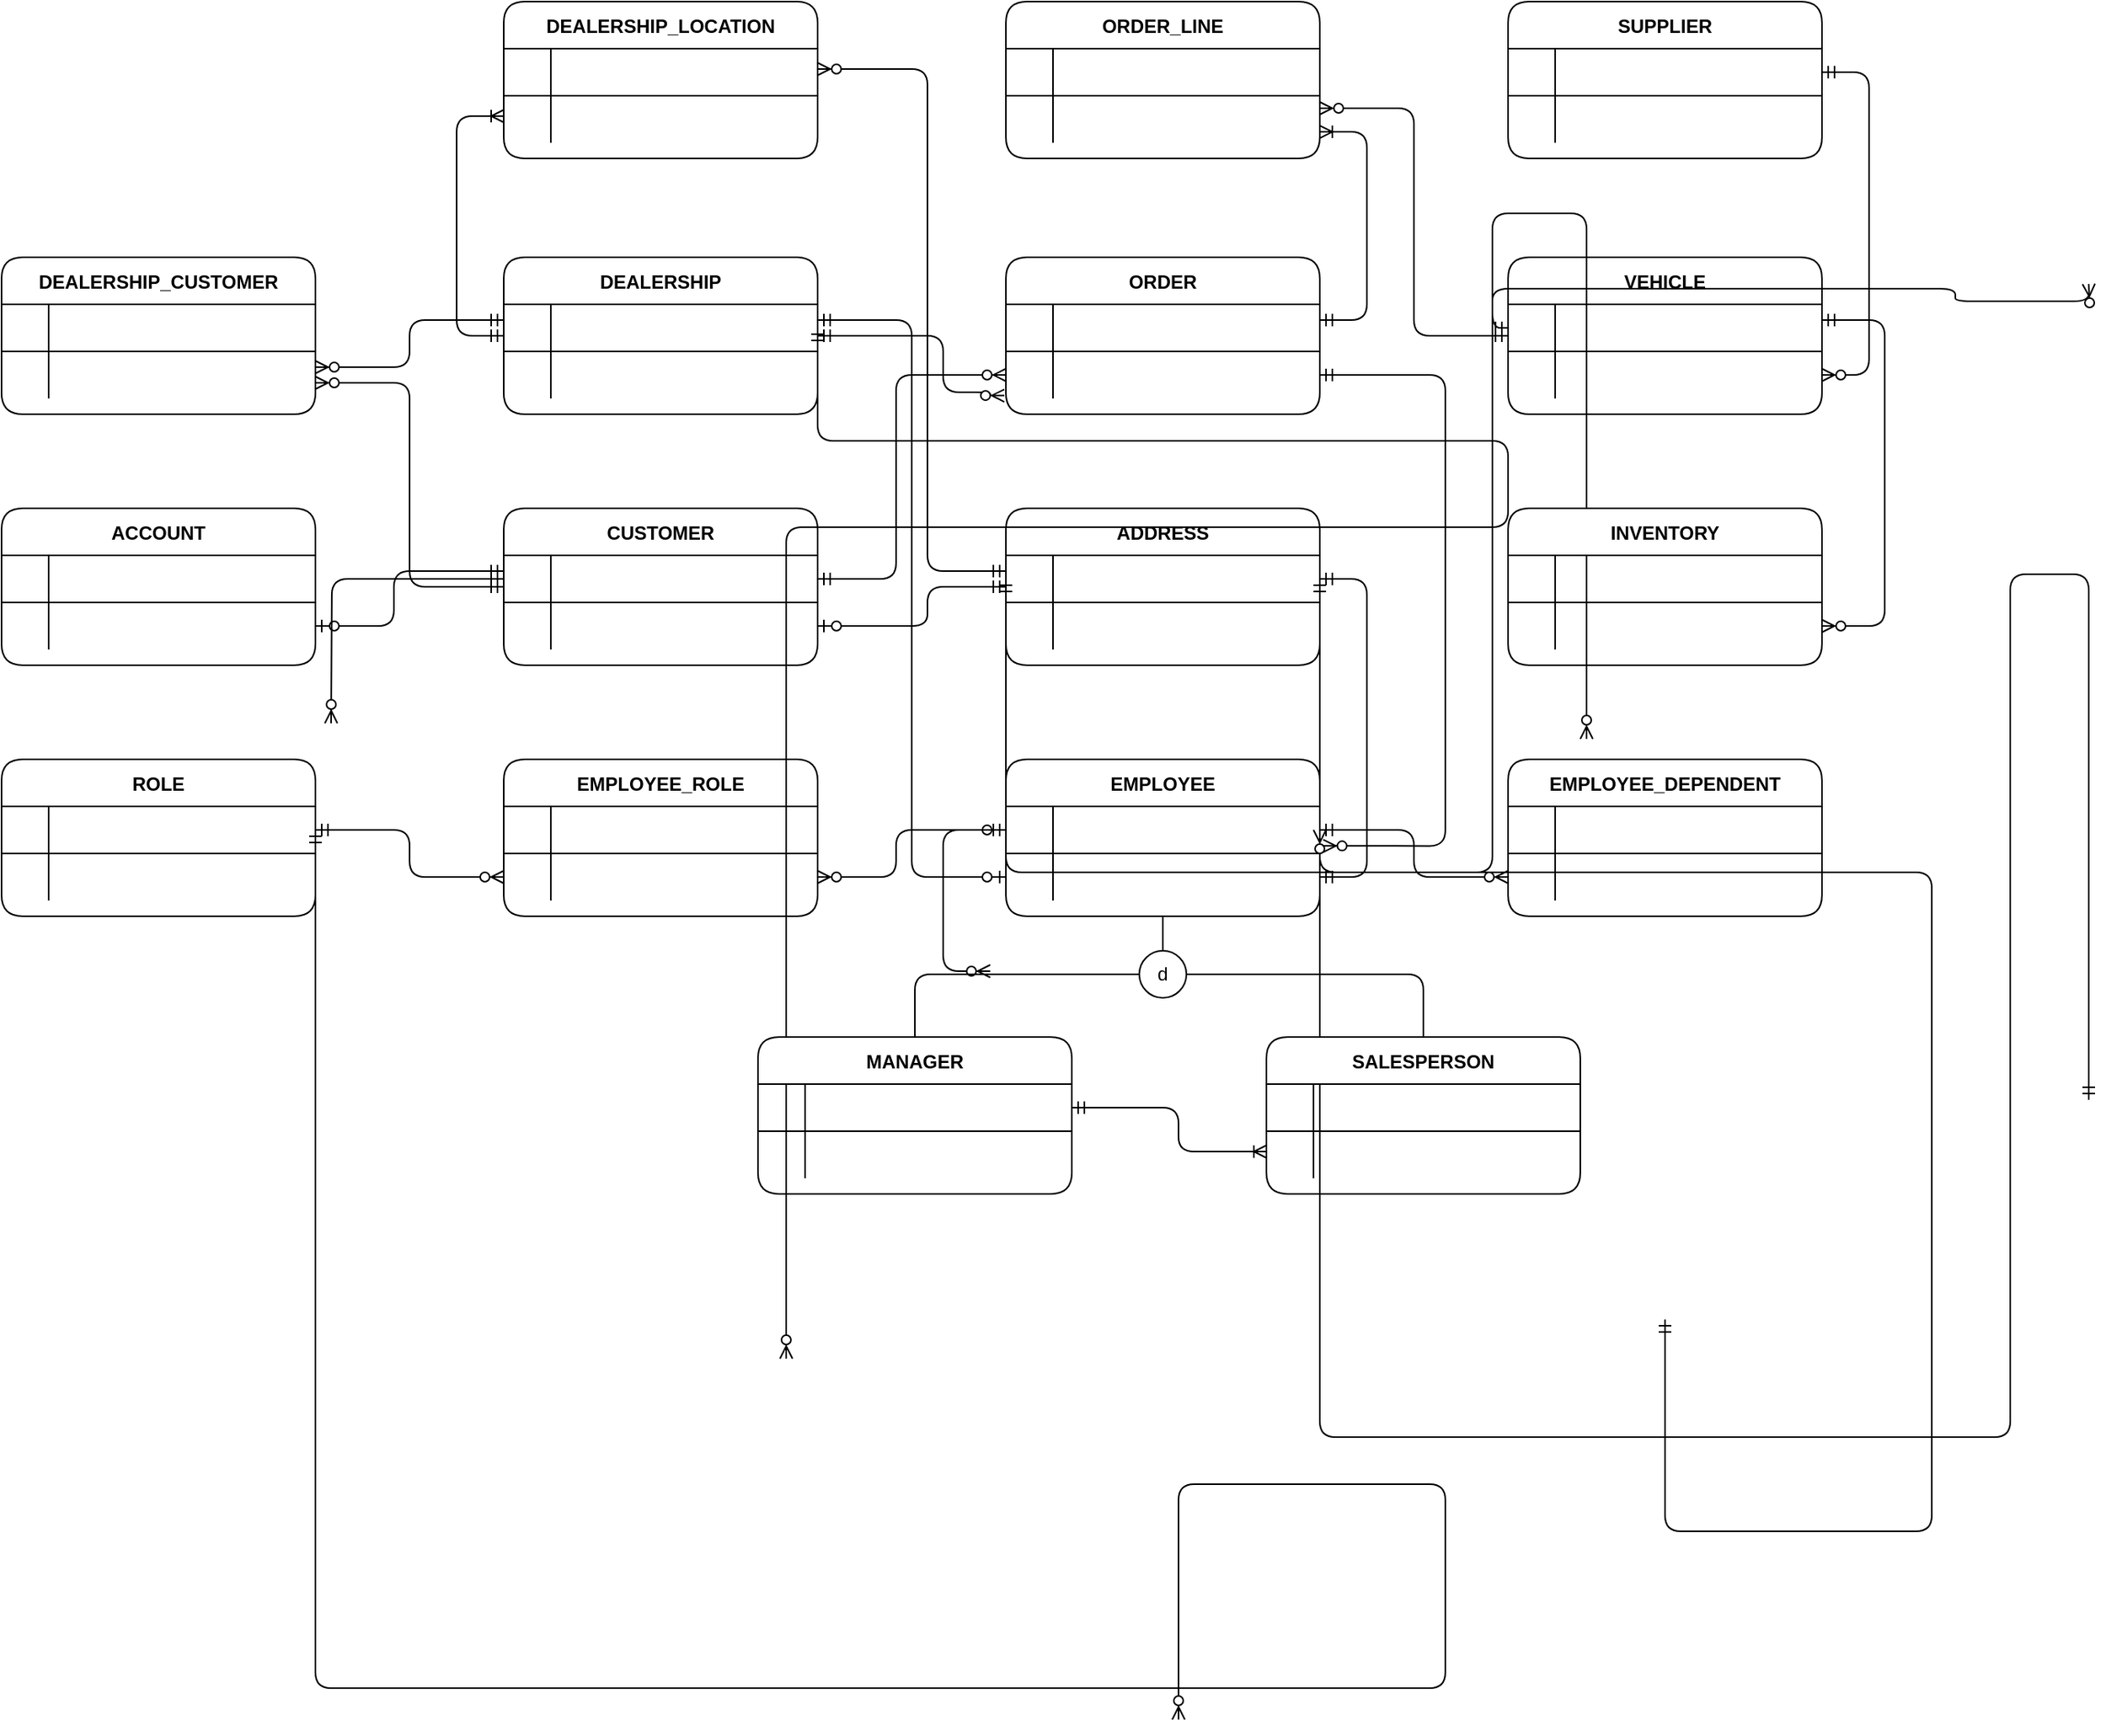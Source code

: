<mxfile version="19.0.2" type="github">
  <diagram id="R2lEEEUBdFMjLlhIrx00" name="Page-1">
    <mxGraphModel dx="2031" dy="1149" grid="1" gridSize="10" guides="1" tooltips="1" connect="1" arrows="1" fold="1" page="1" pageScale="1" pageWidth="1654" pageHeight="1169" math="0" shadow="0" extFonts="Permanent Marker^https://fonts.googleapis.com/css?family=Permanent+Marker">
      <root>
        <mxCell id="0" />
        <mxCell id="1" parent="0" />
        <mxCell id="rFjuuPUBXoBb42226ZyF-6" value="CUSTOMER" style="shape=table;startSize=30;container=1;collapsible=1;childLayout=tableLayout;fixedRows=1;rowLines=0;fontStyle=1;align=center;resizeLast=1;rounded=1;" vertex="1" parent="1">
          <mxGeometry x="520" y="533" width="200" height="100" as="geometry" />
        </mxCell>
        <mxCell id="rFjuuPUBXoBb42226ZyF-7" value="" style="shape=partialRectangle;collapsible=0;dropTarget=0;pointerEvents=0;fillColor=none;points=[[0,0.5],[1,0.5]];portConstraint=eastwest;top=0;left=0;right=0;bottom=1;" vertex="1" parent="rFjuuPUBXoBb42226ZyF-6">
          <mxGeometry y="30" width="200" height="30" as="geometry" />
        </mxCell>
        <mxCell id="rFjuuPUBXoBb42226ZyF-8" value="" style="shape=partialRectangle;overflow=hidden;connectable=0;fillColor=none;top=0;left=0;bottom=0;right=0;fontStyle=1;" vertex="1" parent="rFjuuPUBXoBb42226ZyF-7">
          <mxGeometry width="30" height="30" as="geometry">
            <mxRectangle width="30" height="30" as="alternateBounds" />
          </mxGeometry>
        </mxCell>
        <mxCell id="rFjuuPUBXoBb42226ZyF-9" value="" style="shape=partialRectangle;overflow=hidden;connectable=0;fillColor=none;top=0;left=0;bottom=0;right=0;align=left;spacingLeft=6;fontStyle=5;" vertex="1" parent="rFjuuPUBXoBb42226ZyF-7">
          <mxGeometry x="30" width="170" height="30" as="geometry">
            <mxRectangle width="170" height="30" as="alternateBounds" />
          </mxGeometry>
        </mxCell>
        <mxCell id="rFjuuPUBXoBb42226ZyF-10" value="" style="shape=partialRectangle;collapsible=0;dropTarget=0;pointerEvents=0;fillColor=none;points=[[0,0.5],[1,0.5]];portConstraint=eastwest;top=0;left=0;right=0;bottom=0;" vertex="1" parent="rFjuuPUBXoBb42226ZyF-6">
          <mxGeometry y="60" width="200" height="30" as="geometry" />
        </mxCell>
        <mxCell id="rFjuuPUBXoBb42226ZyF-11" value="" style="shape=partialRectangle;overflow=hidden;connectable=0;fillColor=none;top=0;left=0;bottom=0;right=0;" vertex="1" parent="rFjuuPUBXoBb42226ZyF-10">
          <mxGeometry width="30" height="30" as="geometry">
            <mxRectangle width="30" height="30" as="alternateBounds" />
          </mxGeometry>
        </mxCell>
        <mxCell id="rFjuuPUBXoBb42226ZyF-12" value="" style="shape=partialRectangle;overflow=hidden;connectable=0;fillColor=none;top=0;left=0;bottom=0;right=0;align=left;spacingLeft=6;" vertex="1" parent="rFjuuPUBXoBb42226ZyF-10">
          <mxGeometry x="30" width="170" height="30" as="geometry">
            <mxRectangle width="170" height="30" as="alternateBounds" />
          </mxGeometry>
        </mxCell>
        <mxCell id="rFjuuPUBXoBb42226ZyF-22" value="ORDER" style="shape=table;startSize=30;container=1;collapsible=1;childLayout=tableLayout;fixedRows=1;rowLines=0;fontStyle=1;align=center;resizeLast=1;rounded=1;" vertex="1" parent="1">
          <mxGeometry x="840" y="373" width="200" height="100" as="geometry" />
        </mxCell>
        <mxCell id="rFjuuPUBXoBb42226ZyF-23" value="" style="shape=tableRow;horizontal=0;startSize=0;swimlaneHead=0;swimlaneBody=0;fillColor=none;collapsible=0;dropTarget=0;points=[[0,0.5],[1,0.5]];portConstraint=eastwest;top=0;left=0;right=0;bottom=1;" vertex="1" parent="rFjuuPUBXoBb42226ZyF-22">
          <mxGeometry y="30" width="200" height="30" as="geometry" />
        </mxCell>
        <mxCell id="rFjuuPUBXoBb42226ZyF-24" value="" style="shape=partialRectangle;connectable=0;fillColor=none;top=0;left=0;bottom=0;right=0;fontStyle=1;overflow=hidden;" vertex="1" parent="rFjuuPUBXoBb42226ZyF-23">
          <mxGeometry width="30" height="30" as="geometry">
            <mxRectangle width="30" height="30" as="alternateBounds" />
          </mxGeometry>
        </mxCell>
        <mxCell id="rFjuuPUBXoBb42226ZyF-25" value="" style="shape=partialRectangle;connectable=0;fillColor=none;top=0;left=0;bottom=0;right=0;align=left;spacingLeft=6;fontStyle=5;overflow=hidden;" vertex="1" parent="rFjuuPUBXoBb42226ZyF-23">
          <mxGeometry x="30" width="170" height="30" as="geometry">
            <mxRectangle width="170" height="30" as="alternateBounds" />
          </mxGeometry>
        </mxCell>
        <mxCell id="rFjuuPUBXoBb42226ZyF-26" value="" style="shape=tableRow;horizontal=0;startSize=0;swimlaneHead=0;swimlaneBody=0;fillColor=none;collapsible=0;dropTarget=0;points=[[0,0.5],[1,0.5]];portConstraint=eastwest;top=0;left=0;right=0;bottom=0;" vertex="1" parent="rFjuuPUBXoBb42226ZyF-22">
          <mxGeometry y="60" width="200" height="30" as="geometry" />
        </mxCell>
        <mxCell id="rFjuuPUBXoBb42226ZyF-27" value="" style="shape=partialRectangle;connectable=0;fillColor=none;top=0;left=0;bottom=0;right=0;editable=1;overflow=hidden;" vertex="1" parent="rFjuuPUBXoBb42226ZyF-26">
          <mxGeometry width="30" height="30" as="geometry">
            <mxRectangle width="30" height="30" as="alternateBounds" />
          </mxGeometry>
        </mxCell>
        <mxCell id="rFjuuPUBXoBb42226ZyF-28" value="" style="shape=partialRectangle;connectable=0;fillColor=none;top=0;left=0;bottom=0;right=0;align=left;spacingLeft=6;overflow=hidden;" vertex="1" parent="rFjuuPUBXoBb42226ZyF-26">
          <mxGeometry x="30" width="170" height="30" as="geometry">
            <mxRectangle width="170" height="30" as="alternateBounds" />
          </mxGeometry>
        </mxCell>
        <mxCell id="rFjuuPUBXoBb42226ZyF-38" value="ACCOUNT" style="shape=table;startSize=30;container=1;collapsible=1;childLayout=tableLayout;fixedRows=1;rowLines=0;fontStyle=1;align=center;resizeLast=1;rounded=1;" vertex="1" parent="1">
          <mxGeometry x="200" y="533" width="200" height="100" as="geometry" />
        </mxCell>
        <mxCell id="rFjuuPUBXoBb42226ZyF-39" value="" style="shape=tableRow;horizontal=0;startSize=0;swimlaneHead=0;swimlaneBody=0;fillColor=none;collapsible=0;dropTarget=0;points=[[0,0.5],[1,0.5]];portConstraint=eastwest;top=0;left=0;right=0;bottom=1;" vertex="1" parent="rFjuuPUBXoBb42226ZyF-38">
          <mxGeometry y="30" width="200" height="30" as="geometry" />
        </mxCell>
        <mxCell id="rFjuuPUBXoBb42226ZyF-40" value="" style="shape=partialRectangle;connectable=0;fillColor=none;top=0;left=0;bottom=0;right=0;fontStyle=1;overflow=hidden;" vertex="1" parent="rFjuuPUBXoBb42226ZyF-39">
          <mxGeometry width="30" height="30" as="geometry">
            <mxRectangle width="30" height="30" as="alternateBounds" />
          </mxGeometry>
        </mxCell>
        <mxCell id="rFjuuPUBXoBb42226ZyF-41" value="" style="shape=partialRectangle;connectable=0;fillColor=none;top=0;left=0;bottom=0;right=0;align=left;spacingLeft=6;fontStyle=5;overflow=hidden;" vertex="1" parent="rFjuuPUBXoBb42226ZyF-39">
          <mxGeometry x="30" width="170" height="30" as="geometry">
            <mxRectangle width="170" height="30" as="alternateBounds" />
          </mxGeometry>
        </mxCell>
        <mxCell id="rFjuuPUBXoBb42226ZyF-42" value="" style="shape=tableRow;horizontal=0;startSize=0;swimlaneHead=0;swimlaneBody=0;fillColor=none;collapsible=0;dropTarget=0;points=[[0,0.5],[1,0.5]];portConstraint=eastwest;top=0;left=0;right=0;bottom=0;" vertex="1" parent="rFjuuPUBXoBb42226ZyF-38">
          <mxGeometry y="60" width="200" height="30" as="geometry" />
        </mxCell>
        <mxCell id="rFjuuPUBXoBb42226ZyF-43" value="" style="shape=partialRectangle;connectable=0;fillColor=none;top=0;left=0;bottom=0;right=0;editable=1;overflow=hidden;" vertex="1" parent="rFjuuPUBXoBb42226ZyF-42">
          <mxGeometry width="30" height="30" as="geometry">
            <mxRectangle width="30" height="30" as="alternateBounds" />
          </mxGeometry>
        </mxCell>
        <mxCell id="rFjuuPUBXoBb42226ZyF-44" value="" style="shape=partialRectangle;connectable=0;fillColor=none;top=0;left=0;bottom=0;right=0;align=left;spacingLeft=6;overflow=hidden;" vertex="1" parent="rFjuuPUBXoBb42226ZyF-42">
          <mxGeometry x="30" width="170" height="30" as="geometry">
            <mxRectangle width="170" height="30" as="alternateBounds" />
          </mxGeometry>
        </mxCell>
        <mxCell id="rFjuuPUBXoBb42226ZyF-54" value="DEALERSHIP_CUSTOMER" style="shape=table;startSize=30;container=1;collapsible=1;childLayout=tableLayout;fixedRows=1;rowLines=0;fontStyle=1;align=center;resizeLast=1;rounded=1;" vertex="1" parent="1">
          <mxGeometry x="200" y="373" width="200" height="100" as="geometry" />
        </mxCell>
        <mxCell id="rFjuuPUBXoBb42226ZyF-55" value="" style="shape=tableRow;horizontal=0;startSize=0;swimlaneHead=0;swimlaneBody=0;fillColor=none;collapsible=0;dropTarget=0;points=[[0,0.5],[1,0.5]];portConstraint=eastwest;top=0;left=0;right=0;bottom=1;" vertex="1" parent="rFjuuPUBXoBb42226ZyF-54">
          <mxGeometry y="30" width="200" height="30" as="geometry" />
        </mxCell>
        <mxCell id="rFjuuPUBXoBb42226ZyF-56" value="" style="shape=partialRectangle;connectable=0;fillColor=none;top=0;left=0;bottom=0;right=0;fontStyle=1;overflow=hidden;" vertex="1" parent="rFjuuPUBXoBb42226ZyF-55">
          <mxGeometry width="30" height="30" as="geometry">
            <mxRectangle width="30" height="30" as="alternateBounds" />
          </mxGeometry>
        </mxCell>
        <mxCell id="rFjuuPUBXoBb42226ZyF-57" value="" style="shape=partialRectangle;connectable=0;fillColor=none;top=0;left=0;bottom=0;right=0;align=left;spacingLeft=6;fontStyle=5;overflow=hidden;" vertex="1" parent="rFjuuPUBXoBb42226ZyF-55">
          <mxGeometry x="30" width="170" height="30" as="geometry">
            <mxRectangle width="170" height="30" as="alternateBounds" />
          </mxGeometry>
        </mxCell>
        <mxCell id="rFjuuPUBXoBb42226ZyF-58" value="" style="shape=tableRow;horizontal=0;startSize=0;swimlaneHead=0;swimlaneBody=0;fillColor=none;collapsible=0;dropTarget=0;points=[[0,0.5],[1,0.5]];portConstraint=eastwest;top=0;left=0;right=0;bottom=0;" vertex="1" parent="rFjuuPUBXoBb42226ZyF-54">
          <mxGeometry y="60" width="200" height="30" as="geometry" />
        </mxCell>
        <mxCell id="rFjuuPUBXoBb42226ZyF-59" value="" style="shape=partialRectangle;connectable=0;fillColor=none;top=0;left=0;bottom=0;right=0;editable=1;overflow=hidden;" vertex="1" parent="rFjuuPUBXoBb42226ZyF-58">
          <mxGeometry width="30" height="30" as="geometry">
            <mxRectangle width="30" height="30" as="alternateBounds" />
          </mxGeometry>
        </mxCell>
        <mxCell id="rFjuuPUBXoBb42226ZyF-60" value="" style="shape=partialRectangle;connectable=0;fillColor=none;top=0;left=0;bottom=0;right=0;align=left;spacingLeft=6;overflow=hidden;" vertex="1" parent="rFjuuPUBXoBb42226ZyF-58">
          <mxGeometry x="30" width="170" height="30" as="geometry">
            <mxRectangle width="170" height="30" as="alternateBounds" />
          </mxGeometry>
        </mxCell>
        <mxCell id="rFjuuPUBXoBb42226ZyF-64" value="ORDER_LINE" style="shape=table;startSize=30;container=1;collapsible=1;childLayout=tableLayout;fixedRows=1;rowLines=0;fontStyle=1;align=center;resizeLast=1;rounded=1;" vertex="1" parent="1">
          <mxGeometry x="840" y="210" width="200" height="100" as="geometry" />
        </mxCell>
        <mxCell id="rFjuuPUBXoBb42226ZyF-65" value="" style="shape=tableRow;horizontal=0;startSize=0;swimlaneHead=0;swimlaneBody=0;fillColor=none;collapsible=0;dropTarget=0;points=[[0,0.5],[1,0.5]];portConstraint=eastwest;top=0;left=0;right=0;bottom=1;" vertex="1" parent="rFjuuPUBXoBb42226ZyF-64">
          <mxGeometry y="30" width="200" height="30" as="geometry" />
        </mxCell>
        <mxCell id="rFjuuPUBXoBb42226ZyF-66" value="" style="shape=partialRectangle;connectable=0;fillColor=none;top=0;left=0;bottom=0;right=0;fontStyle=1;overflow=hidden;" vertex="1" parent="rFjuuPUBXoBb42226ZyF-65">
          <mxGeometry width="30" height="30" as="geometry">
            <mxRectangle width="30" height="30" as="alternateBounds" />
          </mxGeometry>
        </mxCell>
        <mxCell id="rFjuuPUBXoBb42226ZyF-67" value="" style="shape=partialRectangle;connectable=0;fillColor=none;top=0;left=0;bottom=0;right=0;align=left;spacingLeft=6;fontStyle=5;overflow=hidden;" vertex="1" parent="rFjuuPUBXoBb42226ZyF-65">
          <mxGeometry x="30" width="170" height="30" as="geometry">
            <mxRectangle width="170" height="30" as="alternateBounds" />
          </mxGeometry>
        </mxCell>
        <mxCell id="rFjuuPUBXoBb42226ZyF-68" value="" style="shape=tableRow;horizontal=0;startSize=0;swimlaneHead=0;swimlaneBody=0;fillColor=none;collapsible=0;dropTarget=0;points=[[0,0.5],[1,0.5]];portConstraint=eastwest;top=0;left=0;right=0;bottom=0;" vertex="1" parent="rFjuuPUBXoBb42226ZyF-64">
          <mxGeometry y="60" width="200" height="30" as="geometry" />
        </mxCell>
        <mxCell id="rFjuuPUBXoBb42226ZyF-69" value="" style="shape=partialRectangle;connectable=0;fillColor=none;top=0;left=0;bottom=0;right=0;editable=1;overflow=hidden;" vertex="1" parent="rFjuuPUBXoBb42226ZyF-68">
          <mxGeometry width="30" height="30" as="geometry">
            <mxRectangle width="30" height="30" as="alternateBounds" />
          </mxGeometry>
        </mxCell>
        <mxCell id="rFjuuPUBXoBb42226ZyF-70" value="" style="shape=partialRectangle;connectable=0;fillColor=none;top=0;left=0;bottom=0;right=0;align=left;spacingLeft=6;overflow=hidden;" vertex="1" parent="rFjuuPUBXoBb42226ZyF-68">
          <mxGeometry x="30" width="170" height="30" as="geometry">
            <mxRectangle width="170" height="30" as="alternateBounds" />
          </mxGeometry>
        </mxCell>
        <mxCell id="rFjuuPUBXoBb42226ZyF-80" value="VEHICLE" style="shape=table;startSize=30;container=1;collapsible=1;childLayout=tableLayout;fixedRows=1;rowLines=0;fontStyle=1;align=center;resizeLast=1;rounded=1;" vertex="1" parent="1">
          <mxGeometry x="1160" y="373" width="200" height="100" as="geometry" />
        </mxCell>
        <mxCell id="rFjuuPUBXoBb42226ZyF-81" value="" style="shape=tableRow;horizontal=0;startSize=0;swimlaneHead=0;swimlaneBody=0;fillColor=none;collapsible=0;dropTarget=0;points=[[0,0.5],[1,0.5]];portConstraint=eastwest;top=0;left=0;right=0;bottom=1;" vertex="1" parent="rFjuuPUBXoBb42226ZyF-80">
          <mxGeometry y="30" width="200" height="30" as="geometry" />
        </mxCell>
        <mxCell id="rFjuuPUBXoBb42226ZyF-82" value="" style="shape=partialRectangle;connectable=0;fillColor=none;top=0;left=0;bottom=0;right=0;fontStyle=1;overflow=hidden;" vertex="1" parent="rFjuuPUBXoBb42226ZyF-81">
          <mxGeometry width="30" height="30" as="geometry">
            <mxRectangle width="30" height="30" as="alternateBounds" />
          </mxGeometry>
        </mxCell>
        <mxCell id="rFjuuPUBXoBb42226ZyF-83" value="" style="shape=partialRectangle;connectable=0;fillColor=none;top=0;left=0;bottom=0;right=0;align=left;spacingLeft=6;fontStyle=5;overflow=hidden;" vertex="1" parent="rFjuuPUBXoBb42226ZyF-81">
          <mxGeometry x="30" width="170" height="30" as="geometry">
            <mxRectangle width="170" height="30" as="alternateBounds" />
          </mxGeometry>
        </mxCell>
        <mxCell id="rFjuuPUBXoBb42226ZyF-84" style="shape=tableRow;horizontal=0;startSize=0;swimlaneHead=0;swimlaneBody=0;fillColor=none;collapsible=0;dropTarget=0;points=[[0,0.5],[1,0.5]];portConstraint=eastwest;top=0;left=0;right=0;bottom=0;" vertex="1" parent="rFjuuPUBXoBb42226ZyF-80">
          <mxGeometry y="60" width="200" height="30" as="geometry" />
        </mxCell>
        <mxCell id="rFjuuPUBXoBb42226ZyF-85" value="" style="shape=partialRectangle;connectable=0;fillColor=none;top=0;left=0;bottom=0;right=0;editable=1;overflow=hidden;" vertex="1" parent="rFjuuPUBXoBb42226ZyF-84">
          <mxGeometry width="30" height="30" as="geometry">
            <mxRectangle width="30" height="30" as="alternateBounds" />
          </mxGeometry>
        </mxCell>
        <mxCell id="rFjuuPUBXoBb42226ZyF-86" value="" style="shape=partialRectangle;connectable=0;fillColor=none;top=0;left=0;bottom=0;right=0;align=left;spacingLeft=6;overflow=hidden;" vertex="1" parent="rFjuuPUBXoBb42226ZyF-84">
          <mxGeometry x="30" width="170" height="30" as="geometry">
            <mxRectangle width="170" height="30" as="alternateBounds" />
          </mxGeometry>
        </mxCell>
        <mxCell id="rFjuuPUBXoBb42226ZyF-111" value="EMPLOYEE" style="shape=table;startSize=30;container=1;collapsible=1;childLayout=tableLayout;fixedRows=1;rowLines=0;fontStyle=1;align=center;resizeLast=1;rounded=1;" vertex="1" parent="1">
          <mxGeometry x="840" y="693" width="200" height="100" as="geometry" />
        </mxCell>
        <mxCell id="rFjuuPUBXoBb42226ZyF-112" value="" style="shape=tableRow;horizontal=0;startSize=0;swimlaneHead=0;swimlaneBody=0;fillColor=none;collapsible=0;dropTarget=0;points=[[0,0.5],[1,0.5]];portConstraint=eastwest;top=0;left=0;right=0;bottom=1;" vertex="1" parent="rFjuuPUBXoBb42226ZyF-111">
          <mxGeometry y="30" width="200" height="30" as="geometry" />
        </mxCell>
        <mxCell id="rFjuuPUBXoBb42226ZyF-113" value="" style="shape=partialRectangle;connectable=0;fillColor=none;top=0;left=0;bottom=0;right=0;fontStyle=1;overflow=hidden;" vertex="1" parent="rFjuuPUBXoBb42226ZyF-112">
          <mxGeometry width="30" height="30" as="geometry">
            <mxRectangle width="30" height="30" as="alternateBounds" />
          </mxGeometry>
        </mxCell>
        <mxCell id="rFjuuPUBXoBb42226ZyF-114" value="" style="shape=partialRectangle;connectable=0;fillColor=none;top=0;left=0;bottom=0;right=0;align=left;spacingLeft=6;fontStyle=5;overflow=hidden;" vertex="1" parent="rFjuuPUBXoBb42226ZyF-112">
          <mxGeometry x="30" width="170" height="30" as="geometry">
            <mxRectangle width="170" height="30" as="alternateBounds" />
          </mxGeometry>
        </mxCell>
        <mxCell id="rFjuuPUBXoBb42226ZyF-115" style="shape=tableRow;horizontal=0;startSize=0;swimlaneHead=0;swimlaneBody=0;fillColor=none;collapsible=0;dropTarget=0;points=[[0,0.5],[1,0.5]];portConstraint=eastwest;top=0;left=0;right=0;bottom=0;" vertex="1" parent="rFjuuPUBXoBb42226ZyF-111">
          <mxGeometry y="60" width="200" height="30" as="geometry" />
        </mxCell>
        <mxCell id="rFjuuPUBXoBb42226ZyF-116" value="" style="shape=partialRectangle;connectable=0;fillColor=none;top=0;left=0;bottom=0;right=0;editable=1;overflow=hidden;" vertex="1" parent="rFjuuPUBXoBb42226ZyF-115">
          <mxGeometry width="30" height="30" as="geometry">
            <mxRectangle width="30" height="30" as="alternateBounds" />
          </mxGeometry>
        </mxCell>
        <mxCell id="rFjuuPUBXoBb42226ZyF-117" value="" style="shape=partialRectangle;connectable=0;fillColor=none;top=0;left=0;bottom=0;right=0;align=left;spacingLeft=6;overflow=hidden;" vertex="1" parent="rFjuuPUBXoBb42226ZyF-115">
          <mxGeometry x="30" width="170" height="30" as="geometry">
            <mxRectangle width="170" height="30" as="alternateBounds" />
          </mxGeometry>
        </mxCell>
        <mxCell id="rFjuuPUBXoBb42226ZyF-142" value="" style="fontSize=12;html=1;endArrow=ERzeroToMany;startArrow=ERzeroToOne;rounded=1;sketch=0;jumpStyle=none;entryX=0;entryY=0.5;entryDx=0;entryDy=0;exitX=0;exitY=0.5;exitDx=0;exitDy=0;edgeStyle=orthogonalEdgeStyle;" edge="1" parent="rFjuuPUBXoBb42226ZyF-111" source="rFjuuPUBXoBb42226ZyF-112" target="rFjuuPUBXoBb42226ZyF-121">
          <mxGeometry width="100" height="100" relative="1" as="geometry">
            <mxPoint x="-90" y="50" as="sourcePoint" />
            <mxPoint x="-10" y="135" as="targetPoint" />
            <Array as="points">
              <mxPoint x="-40" y="45" />
              <mxPoint x="-40" y="135" />
            </Array>
          </mxGeometry>
        </mxCell>
        <mxCell id="rFjuuPUBXoBb42226ZyF-143" value="ROLE" style="shape=table;startSize=30;container=1;collapsible=1;childLayout=tableLayout;fixedRows=1;rowLines=0;fontStyle=1;align=center;resizeLast=1;rounded=1;" vertex="1" parent="1">
          <mxGeometry x="200" y="693" width="200" height="100" as="geometry">
            <mxRectangle x="2080" y="1280" width="60" height="30" as="alternateBounds" />
          </mxGeometry>
        </mxCell>
        <mxCell id="rFjuuPUBXoBb42226ZyF-144" value="" style="shape=tableRow;horizontal=0;startSize=0;swimlaneHead=0;swimlaneBody=0;fillColor=none;collapsible=0;dropTarget=0;points=[[0,0.5],[1,0.5]];portConstraint=eastwest;top=0;left=0;right=0;bottom=1;" vertex="1" parent="rFjuuPUBXoBb42226ZyF-143">
          <mxGeometry y="30" width="200" height="30" as="geometry" />
        </mxCell>
        <mxCell id="rFjuuPUBXoBb42226ZyF-145" value="" style="shape=partialRectangle;connectable=0;fillColor=none;top=0;left=0;bottom=0;right=0;fontStyle=1;overflow=hidden;" vertex="1" parent="rFjuuPUBXoBb42226ZyF-144">
          <mxGeometry width="30" height="30" as="geometry">
            <mxRectangle width="30" height="30" as="alternateBounds" />
          </mxGeometry>
        </mxCell>
        <mxCell id="rFjuuPUBXoBb42226ZyF-146" value="" style="shape=partialRectangle;connectable=0;fillColor=none;top=0;left=0;bottom=0;right=0;align=left;spacingLeft=6;fontStyle=5;overflow=hidden;" vertex="1" parent="rFjuuPUBXoBb42226ZyF-144">
          <mxGeometry x="30" width="170" height="30" as="geometry">
            <mxRectangle width="170" height="30" as="alternateBounds" />
          </mxGeometry>
        </mxCell>
        <mxCell id="rFjuuPUBXoBb42226ZyF-147" value="" style="shape=tableRow;horizontal=0;startSize=0;swimlaneHead=0;swimlaneBody=0;fillColor=none;collapsible=0;dropTarget=0;points=[[0,0.5],[1,0.5]];portConstraint=eastwest;top=0;left=0;right=0;bottom=0;" vertex="1" parent="rFjuuPUBXoBb42226ZyF-143">
          <mxGeometry y="60" width="200" height="30" as="geometry" />
        </mxCell>
        <mxCell id="rFjuuPUBXoBb42226ZyF-148" value="" style="shape=partialRectangle;connectable=0;fillColor=none;top=0;left=0;bottom=0;right=0;editable=1;overflow=hidden;" vertex="1" parent="rFjuuPUBXoBb42226ZyF-147">
          <mxGeometry width="30" height="30" as="geometry">
            <mxRectangle width="30" height="30" as="alternateBounds" />
          </mxGeometry>
        </mxCell>
        <mxCell id="rFjuuPUBXoBb42226ZyF-149" value="" style="shape=partialRectangle;connectable=0;fillColor=none;top=0;left=0;bottom=0;right=0;align=left;spacingLeft=6;overflow=hidden;" vertex="1" parent="rFjuuPUBXoBb42226ZyF-147">
          <mxGeometry x="30" width="170" height="30" as="geometry">
            <mxRectangle width="170" height="30" as="alternateBounds" />
          </mxGeometry>
        </mxCell>
        <mxCell id="rFjuuPUBXoBb42226ZyF-150" value="DEALERSHIP" style="shape=table;startSize=30;container=1;collapsible=1;childLayout=tableLayout;fixedRows=1;rowLines=0;fontStyle=1;align=center;resizeLast=1;rounded=1;" vertex="1" parent="1">
          <mxGeometry x="520" y="373" width="200" height="100" as="geometry" />
        </mxCell>
        <mxCell id="rFjuuPUBXoBb42226ZyF-151" value="" style="shape=tableRow;horizontal=0;startSize=0;swimlaneHead=0;swimlaneBody=0;fillColor=none;collapsible=0;dropTarget=0;points=[[0,0.5],[1,0.5]];portConstraint=eastwest;top=0;left=0;right=0;bottom=1;" vertex="1" parent="rFjuuPUBXoBb42226ZyF-150">
          <mxGeometry y="30" width="200" height="30" as="geometry" />
        </mxCell>
        <mxCell id="rFjuuPUBXoBb42226ZyF-152" value="" style="shape=partialRectangle;connectable=0;fillColor=none;top=0;left=0;bottom=0;right=0;fontStyle=1;overflow=hidden;" vertex="1" parent="rFjuuPUBXoBb42226ZyF-151">
          <mxGeometry width="30" height="30" as="geometry">
            <mxRectangle width="30" height="30" as="alternateBounds" />
          </mxGeometry>
        </mxCell>
        <mxCell id="rFjuuPUBXoBb42226ZyF-153" value="" style="shape=partialRectangle;connectable=0;fillColor=none;top=0;left=0;bottom=0;right=0;align=left;spacingLeft=6;fontStyle=5;overflow=hidden;" vertex="1" parent="rFjuuPUBXoBb42226ZyF-151">
          <mxGeometry x="30" width="170" height="30" as="geometry">
            <mxRectangle width="170" height="30" as="alternateBounds" />
          </mxGeometry>
        </mxCell>
        <mxCell id="rFjuuPUBXoBb42226ZyF-154" value="" style="shape=tableRow;horizontal=0;startSize=0;swimlaneHead=0;swimlaneBody=0;fillColor=none;collapsible=0;dropTarget=0;points=[[0,0.5],[1,0.5]];portConstraint=eastwest;top=0;left=0;right=0;bottom=0;" vertex="1" parent="rFjuuPUBXoBb42226ZyF-150">
          <mxGeometry y="60" width="200" height="30" as="geometry" />
        </mxCell>
        <mxCell id="rFjuuPUBXoBb42226ZyF-155" value="" style="shape=partialRectangle;connectable=0;fillColor=none;top=0;left=0;bottom=0;right=0;editable=1;overflow=hidden;" vertex="1" parent="rFjuuPUBXoBb42226ZyF-154">
          <mxGeometry width="30" height="30" as="geometry">
            <mxRectangle width="30" height="30" as="alternateBounds" />
          </mxGeometry>
        </mxCell>
        <mxCell id="rFjuuPUBXoBb42226ZyF-156" value="" style="shape=partialRectangle;connectable=0;fillColor=none;top=0;left=0;bottom=0;right=0;align=left;spacingLeft=6;overflow=hidden;" vertex="1" parent="rFjuuPUBXoBb42226ZyF-154">
          <mxGeometry x="30" width="170" height="30" as="geometry">
            <mxRectangle width="170" height="30" as="alternateBounds" />
          </mxGeometry>
        </mxCell>
        <mxCell id="rFjuuPUBXoBb42226ZyF-157" value="EMPLOYEE_ROLE" style="shape=table;startSize=30;container=1;collapsible=1;childLayout=tableLayout;fixedRows=1;rowLines=0;fontStyle=1;align=center;resizeLast=1;rounded=1;" vertex="1" parent="1">
          <mxGeometry x="520" y="693" width="200" height="100" as="geometry" />
        </mxCell>
        <mxCell id="rFjuuPUBXoBb42226ZyF-158" value="" style="shape=tableRow;horizontal=0;startSize=0;swimlaneHead=0;swimlaneBody=0;fillColor=none;collapsible=0;dropTarget=0;points=[[0,0.5],[1,0.5]];portConstraint=eastwest;top=0;left=0;right=0;bottom=1;" vertex="1" parent="rFjuuPUBXoBb42226ZyF-157">
          <mxGeometry y="30" width="200" height="30" as="geometry" />
        </mxCell>
        <mxCell id="rFjuuPUBXoBb42226ZyF-159" value="" style="shape=partialRectangle;connectable=0;fillColor=none;top=0;left=0;bottom=0;right=0;fontStyle=1;overflow=hidden;" vertex="1" parent="rFjuuPUBXoBb42226ZyF-158">
          <mxGeometry width="30" height="30" as="geometry">
            <mxRectangle width="30" height="30" as="alternateBounds" />
          </mxGeometry>
        </mxCell>
        <mxCell id="rFjuuPUBXoBb42226ZyF-160" value="" style="shape=partialRectangle;connectable=0;fillColor=none;top=0;left=0;bottom=0;right=0;align=left;spacingLeft=6;fontStyle=5;overflow=hidden;" vertex="1" parent="rFjuuPUBXoBb42226ZyF-158">
          <mxGeometry x="30" width="170" height="30" as="geometry">
            <mxRectangle width="170" height="30" as="alternateBounds" />
          </mxGeometry>
        </mxCell>
        <mxCell id="rFjuuPUBXoBb42226ZyF-161" value="" style="shape=tableRow;horizontal=0;startSize=0;swimlaneHead=0;swimlaneBody=0;fillColor=none;collapsible=0;dropTarget=0;points=[[0,0.5],[1,0.5]];portConstraint=eastwest;top=0;left=0;right=0;bottom=0;" vertex="1" parent="rFjuuPUBXoBb42226ZyF-157">
          <mxGeometry y="60" width="200" height="30" as="geometry" />
        </mxCell>
        <mxCell id="rFjuuPUBXoBb42226ZyF-162" value="" style="shape=partialRectangle;connectable=0;fillColor=none;top=0;left=0;bottom=0;right=0;editable=1;overflow=hidden;" vertex="1" parent="rFjuuPUBXoBb42226ZyF-161">
          <mxGeometry width="30" height="30" as="geometry">
            <mxRectangle width="30" height="30" as="alternateBounds" />
          </mxGeometry>
        </mxCell>
        <mxCell id="rFjuuPUBXoBb42226ZyF-163" value="" style="shape=partialRectangle;connectable=0;fillColor=none;top=0;left=0;bottom=0;right=0;align=left;spacingLeft=6;overflow=hidden;" vertex="1" parent="rFjuuPUBXoBb42226ZyF-161">
          <mxGeometry x="30" width="170" height="30" as="geometry">
            <mxRectangle width="170" height="30" as="alternateBounds" />
          </mxGeometry>
        </mxCell>
        <mxCell id="rFjuuPUBXoBb42226ZyF-167" value="EMPLOYEE_DEPENDENT" style="shape=table;startSize=30;container=1;collapsible=1;childLayout=tableLayout;fixedRows=1;rowLines=0;fontStyle=1;align=center;resizeLast=1;rounded=1;" vertex="1" parent="1">
          <mxGeometry x="1160" y="693" width="200" height="100" as="geometry" />
        </mxCell>
        <mxCell id="rFjuuPUBXoBb42226ZyF-168" value="" style="shape=tableRow;horizontal=0;startSize=0;swimlaneHead=0;swimlaneBody=0;fillColor=none;collapsible=0;dropTarget=0;points=[[0,0.5],[1,0.5]];portConstraint=eastwest;top=0;left=0;right=0;bottom=1;" vertex="1" parent="rFjuuPUBXoBb42226ZyF-167">
          <mxGeometry y="30" width="200" height="30" as="geometry" />
        </mxCell>
        <mxCell id="rFjuuPUBXoBb42226ZyF-169" value="" style="shape=partialRectangle;connectable=0;fillColor=none;top=0;left=0;bottom=0;right=0;fontStyle=1;overflow=hidden;" vertex="1" parent="rFjuuPUBXoBb42226ZyF-168">
          <mxGeometry width="30" height="30" as="geometry">
            <mxRectangle width="30" height="30" as="alternateBounds" />
          </mxGeometry>
        </mxCell>
        <mxCell id="rFjuuPUBXoBb42226ZyF-170" value="" style="shape=partialRectangle;connectable=0;fillColor=none;top=0;left=0;bottom=0;right=0;align=left;spacingLeft=6;fontStyle=5;overflow=hidden;" vertex="1" parent="rFjuuPUBXoBb42226ZyF-168">
          <mxGeometry x="30" width="170" height="30" as="geometry">
            <mxRectangle width="170" height="30" as="alternateBounds" />
          </mxGeometry>
        </mxCell>
        <mxCell id="rFjuuPUBXoBb42226ZyF-171" value="" style="shape=tableRow;horizontal=0;startSize=0;swimlaneHead=0;swimlaneBody=0;fillColor=none;collapsible=0;dropTarget=0;points=[[0,0.5],[1,0.5]];portConstraint=eastwest;top=0;left=0;right=0;bottom=0;" vertex="1" parent="rFjuuPUBXoBb42226ZyF-167">
          <mxGeometry y="60" width="200" height="30" as="geometry" />
        </mxCell>
        <mxCell id="rFjuuPUBXoBb42226ZyF-172" value="" style="shape=partialRectangle;connectable=0;fillColor=none;top=0;left=0;bottom=0;right=0;editable=1;overflow=hidden;" vertex="1" parent="rFjuuPUBXoBb42226ZyF-171">
          <mxGeometry width="30" height="30" as="geometry">
            <mxRectangle width="30" height="30" as="alternateBounds" />
          </mxGeometry>
        </mxCell>
        <mxCell id="rFjuuPUBXoBb42226ZyF-173" value="" style="shape=partialRectangle;connectable=0;fillColor=none;top=0;left=0;bottom=0;right=0;align=left;spacingLeft=6;overflow=hidden;" vertex="1" parent="rFjuuPUBXoBb42226ZyF-171">
          <mxGeometry x="30" width="170" height="30" as="geometry">
            <mxRectangle width="170" height="30" as="alternateBounds" />
          </mxGeometry>
        </mxCell>
        <mxCell id="rFjuuPUBXoBb42226ZyF-183" value="ADDRESS" style="shape=table;startSize=30;container=1;collapsible=1;childLayout=tableLayout;fixedRows=1;rowLines=0;fontStyle=1;align=center;resizeLast=1;rounded=1;" vertex="1" parent="1">
          <mxGeometry x="840" y="533" width="200" height="100" as="geometry" />
        </mxCell>
        <mxCell id="rFjuuPUBXoBb42226ZyF-184" value="" style="shape=tableRow;horizontal=0;startSize=0;swimlaneHead=0;swimlaneBody=0;fillColor=none;collapsible=0;dropTarget=0;points=[[0,0.5],[1,0.5]];portConstraint=eastwest;top=0;left=0;right=0;bottom=1;" vertex="1" parent="rFjuuPUBXoBb42226ZyF-183">
          <mxGeometry y="30" width="200" height="30" as="geometry" />
        </mxCell>
        <mxCell id="rFjuuPUBXoBb42226ZyF-185" value="" style="shape=partialRectangle;connectable=0;fillColor=none;top=0;left=0;bottom=0;right=0;fontStyle=1;overflow=hidden;" vertex="1" parent="rFjuuPUBXoBb42226ZyF-184">
          <mxGeometry width="30" height="30" as="geometry">
            <mxRectangle width="30" height="30" as="alternateBounds" />
          </mxGeometry>
        </mxCell>
        <mxCell id="rFjuuPUBXoBb42226ZyF-186" value="" style="shape=partialRectangle;connectable=0;fillColor=none;top=0;left=0;bottom=0;right=0;align=left;spacingLeft=6;fontStyle=5;overflow=hidden;" vertex="1" parent="rFjuuPUBXoBb42226ZyF-184">
          <mxGeometry x="30" width="170" height="30" as="geometry">
            <mxRectangle width="170" height="30" as="alternateBounds" />
          </mxGeometry>
        </mxCell>
        <mxCell id="rFjuuPUBXoBb42226ZyF-187" value="" style="shape=tableRow;horizontal=0;startSize=0;swimlaneHead=0;swimlaneBody=0;fillColor=none;collapsible=0;dropTarget=0;points=[[0,0.5],[1,0.5]];portConstraint=eastwest;top=0;left=0;right=0;bottom=0;" vertex="1" parent="rFjuuPUBXoBb42226ZyF-183">
          <mxGeometry y="60" width="200" height="30" as="geometry" />
        </mxCell>
        <mxCell id="rFjuuPUBXoBb42226ZyF-188" value="" style="shape=partialRectangle;connectable=0;fillColor=none;top=0;left=0;bottom=0;right=0;editable=1;overflow=hidden;" vertex="1" parent="rFjuuPUBXoBb42226ZyF-187">
          <mxGeometry width="30" height="30" as="geometry">
            <mxRectangle width="30" height="30" as="alternateBounds" />
          </mxGeometry>
        </mxCell>
        <mxCell id="rFjuuPUBXoBb42226ZyF-189" value="" style="shape=partialRectangle;connectable=0;fillColor=none;top=0;left=0;bottom=0;right=0;align=left;spacingLeft=6;overflow=hidden;" vertex="1" parent="rFjuuPUBXoBb42226ZyF-187">
          <mxGeometry x="30" width="170" height="30" as="geometry">
            <mxRectangle width="170" height="30" as="alternateBounds" />
          </mxGeometry>
        </mxCell>
        <mxCell id="rFjuuPUBXoBb42226ZyF-202" value="DEALERSHIP_LOCATION" style="shape=table;startSize=30;container=1;collapsible=1;childLayout=tableLayout;fixedRows=1;rowLines=0;fontStyle=1;align=center;resizeLast=1;rounded=1;" vertex="1" parent="1">
          <mxGeometry x="520" y="210" width="200" height="100" as="geometry" />
        </mxCell>
        <mxCell id="rFjuuPUBXoBb42226ZyF-203" value="" style="shape=tableRow;horizontal=0;startSize=0;swimlaneHead=0;swimlaneBody=0;fillColor=none;collapsible=0;dropTarget=0;points=[[0,0.5],[1,0.5]];portConstraint=eastwest;top=0;left=0;right=0;bottom=1;" vertex="1" parent="rFjuuPUBXoBb42226ZyF-202">
          <mxGeometry y="30" width="200" height="30" as="geometry" />
        </mxCell>
        <mxCell id="rFjuuPUBXoBb42226ZyF-204" value="" style="shape=partialRectangle;connectable=0;fillColor=none;top=0;left=0;bottom=0;right=0;fontStyle=1;overflow=hidden;" vertex="1" parent="rFjuuPUBXoBb42226ZyF-203">
          <mxGeometry width="30" height="30" as="geometry">
            <mxRectangle width="30" height="30" as="alternateBounds" />
          </mxGeometry>
        </mxCell>
        <mxCell id="rFjuuPUBXoBb42226ZyF-205" value="" style="shape=partialRectangle;connectable=0;fillColor=none;top=0;left=0;bottom=0;right=0;align=left;spacingLeft=6;fontStyle=5;overflow=hidden;" vertex="1" parent="rFjuuPUBXoBb42226ZyF-203">
          <mxGeometry x="30" width="170" height="30" as="geometry">
            <mxRectangle width="170" height="30" as="alternateBounds" />
          </mxGeometry>
        </mxCell>
        <mxCell id="rFjuuPUBXoBb42226ZyF-206" value="" style="shape=tableRow;horizontal=0;startSize=0;swimlaneHead=0;swimlaneBody=0;fillColor=none;collapsible=0;dropTarget=0;points=[[0,0.5],[1,0.5]];portConstraint=eastwest;top=0;left=0;right=0;bottom=0;" vertex="1" parent="rFjuuPUBXoBb42226ZyF-202">
          <mxGeometry y="60" width="200" height="30" as="geometry" />
        </mxCell>
        <mxCell id="rFjuuPUBXoBb42226ZyF-207" value="" style="shape=partialRectangle;connectable=0;fillColor=none;top=0;left=0;bottom=0;right=0;editable=1;overflow=hidden;" vertex="1" parent="rFjuuPUBXoBb42226ZyF-206">
          <mxGeometry width="30" height="30" as="geometry">
            <mxRectangle width="30" height="30" as="alternateBounds" />
          </mxGeometry>
        </mxCell>
        <mxCell id="rFjuuPUBXoBb42226ZyF-208" value="" style="shape=partialRectangle;connectable=0;fillColor=none;top=0;left=0;bottom=0;right=0;align=left;spacingLeft=6;overflow=hidden;" vertex="1" parent="rFjuuPUBXoBb42226ZyF-206">
          <mxGeometry x="30" width="170" height="30" as="geometry">
            <mxRectangle width="170" height="30" as="alternateBounds" />
          </mxGeometry>
        </mxCell>
        <mxCell id="rFjuuPUBXoBb42226ZyF-215" value="" style="edgeStyle=orthogonalEdgeStyle;fontSize=12;html=1;endArrow=ERoneToMany;startArrow=ERmandOne;rounded=1;" edge="1" parent="1" source="rFjuuPUBXoBb42226ZyF-151">
          <mxGeometry width="100" height="100" relative="1" as="geometry">
            <mxPoint x="60" y="1163" as="sourcePoint" />
            <mxPoint x="520" y="283" as="targetPoint" />
            <Array as="points">
              <mxPoint x="490" y="423" />
              <mxPoint x="490" y="283" />
              <mxPoint x="520" y="283" />
            </Array>
          </mxGeometry>
        </mxCell>
        <mxCell id="rFjuuPUBXoBb42226ZyF-216" value="" style="edgeStyle=entityRelationEdgeStyle;fontSize=12;html=1;endArrow=ERoneToMany;startArrow=ERmandOne;rounded=1;entryX=1;entryY=0.767;entryDx=0;entryDy=0;entryPerimeter=0;" edge="1" parent="1" target="rFjuuPUBXoBb42226ZyF-68">
          <mxGeometry width="100" height="100" relative="1" as="geometry">
            <mxPoint x="1040" y="413" as="sourcePoint" />
            <mxPoint x="300" y="1038" as="targetPoint" />
          </mxGeometry>
        </mxCell>
        <mxCell id="rFjuuPUBXoBb42226ZyF-217" value="" style="edgeStyle=orthogonalEdgeStyle;fontSize=12;html=1;endArrow=ERzeroToOne;startArrow=ERmandOne;rounded=1;" edge="1" parent="1" target="rFjuuPUBXoBb42226ZyF-10">
          <mxGeometry width="100" height="100" relative="1" as="geometry">
            <mxPoint x="840" y="583" as="sourcePoint" />
            <mxPoint x="740" y="623" as="targetPoint" />
            <Array as="points">
              <mxPoint x="840" y="583" />
              <mxPoint x="790" y="583" />
              <mxPoint x="790" y="608" />
            </Array>
          </mxGeometry>
        </mxCell>
        <mxCell id="rFjuuPUBXoBb42226ZyF-218" value="" style="edgeStyle=orthogonalEdgeStyle;fontSize=12;html=1;endArrow=ERzeroToMany;startArrow=ERmandOne;rounded=1;exitX=1;exitY=0.5;exitDx=0;exitDy=0;entryX=0;entryY=0.5;entryDx=0;entryDy=0;" edge="1" parent="1" source="rFjuuPUBXoBb42226ZyF-7" target="rFjuuPUBXoBb42226ZyF-26">
          <mxGeometry width="100" height="100" relative="1" as="geometry">
            <mxPoint x="240" y="1123" as="sourcePoint" />
            <mxPoint x="340" y="1023" as="targetPoint" />
            <Array as="points">
              <mxPoint x="770" y="578" />
              <mxPoint x="770" y="448" />
            </Array>
          </mxGeometry>
        </mxCell>
        <mxCell id="rFjuuPUBXoBb42226ZyF-219" value="" style="edgeStyle=orthogonalEdgeStyle;fontSize=12;html=1;endArrow=ERzeroToMany;startArrow=ERmandOne;rounded=1;exitX=1;exitY=0.5;exitDx=0;exitDy=0;" edge="1" parent="1" source="rFjuuPUBXoBb42226ZyF-151" target="rFjuuPUBXoBb42226ZyF-29">
          <mxGeometry width="100" height="100" relative="1" as="geometry">
            <mxPoint x="420" y="655" as="sourcePoint" />
            <mxPoint x="700" y="1075" as="targetPoint" />
            <Array as="points">
              <mxPoint x="1160" y="490" />
              <mxPoint x="1160" y="545" />
            </Array>
          </mxGeometry>
        </mxCell>
        <mxCell id="rFjuuPUBXoBb42226ZyF-220" value="" style="edgeStyle=orthogonalEdgeStyle;fontSize=12;html=1;endArrow=ERzeroToOne;startArrow=ERmandOne;rounded=1;entryX=1;entryY=0.5;entryDx=0;entryDy=0;" edge="1" parent="1" target="rFjuuPUBXoBb42226ZyF-42">
          <mxGeometry width="100" height="100" relative="1" as="geometry">
            <mxPoint x="520" y="573" as="sourcePoint" />
            <mxPoint x="550" y="653" as="targetPoint" />
            <Array as="points">
              <mxPoint x="450" y="573" />
              <mxPoint x="450" y="608" />
            </Array>
          </mxGeometry>
        </mxCell>
        <mxCell id="rFjuuPUBXoBb42226ZyF-221" value="" style="edgeStyle=orthogonalEdgeStyle;fontSize=12;html=1;endArrow=ERzeroToMany;startArrow=ERmandOne;rounded=1;" edge="1" parent="1">
          <mxGeometry width="100" height="100" relative="1" as="geometry">
            <mxPoint x="520" y="413" as="sourcePoint" />
            <mxPoint x="400" y="443" as="targetPoint" />
            <Array as="points">
              <mxPoint x="520" y="413" />
              <mxPoint x="460" y="413" />
              <mxPoint x="460" y="443" />
            </Array>
          </mxGeometry>
        </mxCell>
        <mxCell id="rFjuuPUBXoBb42226ZyF-222" value="" style="edgeStyle=orthogonalEdgeStyle;fontSize=12;html=1;endArrow=ERzeroToMany;startArrow=ERmandOne;rounded=1;entryX=1;entryY=0.5;entryDx=0;entryDy=0;exitX=0;exitY=0.5;exitDx=0;exitDy=0;" edge="1" parent="1" source="rFjuuPUBXoBb42226ZyF-7" target="rFjuuPUBXoBb42226ZyF-61">
          <mxGeometry width="100" height="100" relative="1" as="geometry">
            <mxPoint x="290" y="860" as="sourcePoint" />
            <mxPoint x="410" y="670" as="targetPoint" />
          </mxGeometry>
        </mxCell>
        <mxCell id="rFjuuPUBXoBb42226ZyF-223" value="SUPPLIER" style="shape=table;startSize=30;container=1;collapsible=1;childLayout=tableLayout;fixedRows=1;rowLines=0;fontStyle=1;align=center;resizeLast=1;rounded=1;" vertex="1" parent="1">
          <mxGeometry x="1160" y="210" width="200" height="100" as="geometry" />
        </mxCell>
        <mxCell id="rFjuuPUBXoBb42226ZyF-224" value="" style="shape=tableRow;horizontal=0;startSize=0;swimlaneHead=0;swimlaneBody=0;fillColor=none;collapsible=0;dropTarget=0;points=[[0,0.5],[1,0.5]];portConstraint=eastwest;top=0;left=0;right=0;bottom=1;" vertex="1" parent="rFjuuPUBXoBb42226ZyF-223">
          <mxGeometry y="30" width="200" height="30" as="geometry" />
        </mxCell>
        <mxCell id="rFjuuPUBXoBb42226ZyF-225" value="" style="shape=partialRectangle;connectable=0;fillColor=none;top=0;left=0;bottom=0;right=0;fontStyle=1;overflow=hidden;" vertex="1" parent="rFjuuPUBXoBb42226ZyF-224">
          <mxGeometry width="30" height="30" as="geometry">
            <mxRectangle width="30" height="30" as="alternateBounds" />
          </mxGeometry>
        </mxCell>
        <mxCell id="rFjuuPUBXoBb42226ZyF-226" value="" style="shape=partialRectangle;connectable=0;fillColor=none;top=0;left=0;bottom=0;right=0;align=left;spacingLeft=6;fontStyle=5;overflow=hidden;" vertex="1" parent="rFjuuPUBXoBb42226ZyF-224">
          <mxGeometry x="30" width="170" height="30" as="geometry">
            <mxRectangle width="170" height="30" as="alternateBounds" />
          </mxGeometry>
        </mxCell>
        <mxCell id="rFjuuPUBXoBb42226ZyF-227" value="" style="shape=tableRow;horizontal=0;startSize=0;swimlaneHead=0;swimlaneBody=0;fillColor=none;collapsible=0;dropTarget=0;points=[[0,0.5],[1,0.5]];portConstraint=eastwest;top=0;left=0;right=0;bottom=0;" vertex="1" parent="rFjuuPUBXoBb42226ZyF-223">
          <mxGeometry y="60" width="200" height="30" as="geometry" />
        </mxCell>
        <mxCell id="rFjuuPUBXoBb42226ZyF-228" value="" style="shape=partialRectangle;connectable=0;fillColor=none;top=0;left=0;bottom=0;right=0;editable=1;overflow=hidden;" vertex="1" parent="rFjuuPUBXoBb42226ZyF-227">
          <mxGeometry width="30" height="30" as="geometry">
            <mxRectangle width="30" height="30" as="alternateBounds" />
          </mxGeometry>
        </mxCell>
        <mxCell id="rFjuuPUBXoBb42226ZyF-229" value="" style="shape=partialRectangle;connectable=0;fillColor=none;top=0;left=0;bottom=0;right=0;align=left;spacingLeft=6;overflow=hidden;" vertex="1" parent="rFjuuPUBXoBb42226ZyF-227">
          <mxGeometry x="30" width="170" height="30" as="geometry">
            <mxRectangle width="170" height="30" as="alternateBounds" />
          </mxGeometry>
        </mxCell>
        <mxCell id="rFjuuPUBXoBb42226ZyF-230" value="" style="edgeStyle=orthogonalEdgeStyle;fontSize=12;html=1;endArrow=ERzeroToMany;startArrow=ERmandOne;rounded=1;exitX=1;exitY=0.5;exitDx=0;exitDy=0;entryX=1;entryY=0.5;entryDx=0;entryDy=0;" edge="1" parent="1" source="rFjuuPUBXoBb42226ZyF-224" target="rFjuuPUBXoBb42226ZyF-84">
          <mxGeometry width="100" height="100" relative="1" as="geometry">
            <mxPoint x="1360" y="463" as="sourcePoint" />
            <mxPoint x="1460" y="643" as="targetPoint" />
            <Array as="points">
              <mxPoint x="1390" y="255" />
              <mxPoint x="1390" y="448" />
            </Array>
          </mxGeometry>
        </mxCell>
        <mxCell id="rFjuuPUBXoBb42226ZyF-231" value="" style="edgeStyle=orthogonalEdgeStyle;fontSize=12;html=1;endArrow=ERzeroToMany;startArrow=ERmandOne;rounded=1;exitX=1;exitY=0.5;exitDx=0;exitDy=0;entryX=1;entryY=0.5;entryDx=0;entryDy=0;" edge="1" parent="1" source="rFjuuPUBXoBb42226ZyF-144" target="rFjuuPUBXoBb42226ZyF-164">
          <mxGeometry width="100" height="100" relative="1" as="geometry">
            <mxPoint x="670" y="1330" as="sourcePoint" />
            <mxPoint x="950" y="1305" as="targetPoint" />
            <Array as="points">
              <mxPoint x="1120" y="1285" />
              <mxPoint x="1120" y="1155" />
            </Array>
          </mxGeometry>
        </mxCell>
        <mxCell id="rFjuuPUBXoBb42226ZyF-232" value="" style="edgeStyle=orthogonalEdgeStyle;fontSize=12;html=1;endArrow=ERmandOne;startArrow=ERmandOne;sketch=0;jumpStyle=none;entryX=1;entryY=0.5;entryDx=0;entryDy=0;rounded=1;" edge="1" parent="1" source="rFjuuPUBXoBb42226ZyF-118" target="rFjuuPUBXoBb42226ZyF-184">
          <mxGeometry width="100" height="100" relative="1" as="geometry">
            <mxPoint x="1260" y="1050" as="sourcePoint" />
            <mxPoint x="1910" y="1360" as="targetPoint" />
            <Array as="points">
              <mxPoint x="1430" y="1185" />
              <mxPoint x="1430" y="765" />
            </Array>
          </mxGeometry>
        </mxCell>
        <mxCell id="rFjuuPUBXoBb42226ZyF-233" value="" style="edgeStyle=orthogonalEdgeStyle;fontSize=12;html=1;endArrow=ERzeroToOne;startArrow=ERmandOne;rounded=1;sketch=0;jumpStyle=none;" edge="1" parent="1" target="rFjuuPUBXoBb42226ZyF-115">
          <mxGeometry width="100" height="100" relative="1" as="geometry">
            <mxPoint x="720" y="413" as="sourcePoint" />
            <mxPoint x="800" y="783" as="targetPoint" />
            <Array as="points">
              <mxPoint x="720" y="413" />
              <mxPoint x="780" y="413" />
              <mxPoint x="780" y="768" />
            </Array>
          </mxGeometry>
        </mxCell>
        <mxCell id="rFjuuPUBXoBb42226ZyF-234" value="" style="edgeStyle=orthogonalEdgeStyle;fontSize=12;html=1;endArrow=ERzeroToMany;startArrow=ERmandOne;rounded=1;sketch=0;jumpStyle=none;exitX=1;exitY=0.5;exitDx=0;exitDy=0;entryX=0;entryY=0.5;entryDx=0;entryDy=0;" edge="1" parent="1" source="rFjuuPUBXoBb42226ZyF-112" target="rFjuuPUBXoBb42226ZyF-171">
          <mxGeometry width="100" height="100" relative="1" as="geometry">
            <mxPoint x="860" y="843" as="sourcePoint" />
            <mxPoint x="960" y="743" as="targetPoint" />
          </mxGeometry>
        </mxCell>
        <mxCell id="rFjuuPUBXoBb42226ZyF-235" value="" style="edgeStyle=orthogonalEdgeStyle;fontSize=12;html=1;endArrow=ERzeroToMany;startArrow=ERmandOne;rounded=1;sketch=0;jumpStyle=none;exitX=0;exitY=0.5;exitDx=0;exitDy=0;entryX=1;entryY=0.5;entryDx=0;entryDy=0;" edge="1" parent="1" source="rFjuuPUBXoBb42226ZyF-81" target="rFjuuPUBXoBb42226ZyF-71">
          <mxGeometry width="100" height="100" relative="1" as="geometry">
            <mxPoint x="1430" y="490" as="sourcePoint" />
            <mxPoint x="1530" y="390" as="targetPoint" />
          </mxGeometry>
        </mxCell>
        <mxCell id="rFjuuPUBXoBb42226ZyF-236" value="" style="edgeStyle=orthogonalEdgeStyle;fontSize=12;html=1;endArrow=ERzeroToMany;startArrow=ERmandOne;rounded=1;sketch=0;jumpStyle=none;exitX=0;exitY=0.5;exitDx=0;exitDy=0;entryX=1;entryY=0.5;entryDx=0;entryDy=0;" edge="1" parent="1" source="rFjuuPUBXoBb42226ZyF-112" target="rFjuuPUBXoBb42226ZyF-161">
          <mxGeometry width="100" height="100" relative="1" as="geometry">
            <mxPoint x="380" y="943" as="sourcePoint" />
            <mxPoint x="810" y="1163" as="targetPoint" />
            <Array as="points">
              <mxPoint x="770" y="738" />
              <mxPoint x="770" y="768" />
            </Array>
          </mxGeometry>
        </mxCell>
        <mxCell id="rFjuuPUBXoBb42226ZyF-237" value="" style="edgeStyle=orthogonalEdgeStyle;fontSize=12;html=1;endArrow=ERzeroToMany;startArrow=ERmandOne;rounded=1;sketch=0;entryX=1;entryY=0.5;entryDx=0;entryDy=0;exitX=0;exitY=0.5;exitDx=0;exitDy=0;" edge="1" parent="1" source="rFjuuPUBXoBb42226ZyF-184" target="rFjuuPUBXoBb42226ZyF-209">
          <mxGeometry width="100" height="100" relative="1" as="geometry">
            <mxPoint x="1110" y="780" as="sourcePoint" />
            <mxPoint x="1210" y="680" as="targetPoint" />
            <Array as="points">
              <mxPoint x="1150" y="765" />
              <mxPoint x="1150" y="345" />
            </Array>
          </mxGeometry>
        </mxCell>
        <mxCell id="rFjuuPUBXoBb42226ZyF-238" value="" style="edgeStyle=orthogonalEdgeStyle;fontSize=12;html=1;endArrow=ERzeroToMany;startArrow=ERmandOne;rounded=1;sketch=0;exitX=1;exitY=0.5;exitDx=0;exitDy=0;entryX=1;entryY=0.5;entryDx=0;entryDy=0;" edge="1" parent="1" source="rFjuuPUBXoBb42226ZyF-32" target="rFjuuPUBXoBb42226ZyF-112">
          <mxGeometry width="100" height="100" relative="1" as="geometry">
            <mxPoint x="1530" y="910" as="sourcePoint" />
            <mxPoint x="1470" y="960" as="targetPoint" />
            <Array as="points">
              <mxPoint x="1480" y="575" />
              <mxPoint x="1480" y="1125" />
            </Array>
          </mxGeometry>
        </mxCell>
        <mxCell id="rFjuuPUBXoBb42226ZyF-239" value="INVENTORY" style="shape=table;startSize=30;container=1;collapsible=1;childLayout=tableLayout;fixedRows=1;rowLines=0;fontStyle=1;align=center;resizeLast=1;rounded=1;sketch=0;" vertex="1" parent="1">
          <mxGeometry x="1160" y="533" width="200" height="100" as="geometry" />
        </mxCell>
        <mxCell id="rFjuuPUBXoBb42226ZyF-240" value="" style="shape=tableRow;horizontal=0;startSize=0;swimlaneHead=0;swimlaneBody=0;fillColor=none;collapsible=0;dropTarget=0;points=[[0,0.5],[1,0.5]];portConstraint=eastwest;top=0;left=0;right=0;bottom=1;rounded=1;sketch=0;" vertex="1" parent="rFjuuPUBXoBb42226ZyF-239">
          <mxGeometry y="30" width="200" height="30" as="geometry" />
        </mxCell>
        <mxCell id="rFjuuPUBXoBb42226ZyF-241" value="" style="shape=partialRectangle;connectable=0;fillColor=none;top=0;left=0;bottom=0;right=0;fontStyle=1;overflow=hidden;rounded=1;sketch=0;" vertex="1" parent="rFjuuPUBXoBb42226ZyF-240">
          <mxGeometry width="30" height="30" as="geometry">
            <mxRectangle width="30" height="30" as="alternateBounds" />
          </mxGeometry>
        </mxCell>
        <mxCell id="rFjuuPUBXoBb42226ZyF-242" value="" style="shape=partialRectangle;connectable=0;fillColor=none;top=0;left=0;bottom=0;right=0;align=left;spacingLeft=6;fontStyle=5;overflow=hidden;rounded=1;sketch=0;" vertex="1" parent="rFjuuPUBXoBb42226ZyF-240">
          <mxGeometry x="30" width="170" height="30" as="geometry">
            <mxRectangle width="170" height="30" as="alternateBounds" />
          </mxGeometry>
        </mxCell>
        <mxCell id="rFjuuPUBXoBb42226ZyF-243" value="" style="shape=tableRow;horizontal=0;startSize=0;swimlaneHead=0;swimlaneBody=0;fillColor=none;collapsible=0;dropTarget=0;points=[[0,0.5],[1,0.5]];portConstraint=eastwest;top=0;left=0;right=0;bottom=0;rounded=1;sketch=0;" vertex="1" parent="rFjuuPUBXoBb42226ZyF-239">
          <mxGeometry y="60" width="200" height="30" as="geometry" />
        </mxCell>
        <mxCell id="rFjuuPUBXoBb42226ZyF-244" value="" style="shape=partialRectangle;connectable=0;fillColor=none;top=0;left=0;bottom=0;right=0;editable=1;overflow=hidden;rounded=1;sketch=0;" vertex="1" parent="rFjuuPUBXoBb42226ZyF-243">
          <mxGeometry width="30" height="30" as="geometry">
            <mxRectangle width="30" height="30" as="alternateBounds" />
          </mxGeometry>
        </mxCell>
        <mxCell id="rFjuuPUBXoBb42226ZyF-245" value="" style="shape=partialRectangle;connectable=0;fillColor=none;top=0;left=0;bottom=0;right=0;align=left;spacingLeft=6;overflow=hidden;rounded=1;sketch=0;" vertex="1" parent="rFjuuPUBXoBb42226ZyF-243">
          <mxGeometry x="30" width="170" height="30" as="geometry">
            <mxRectangle width="170" height="30" as="alternateBounds" />
          </mxGeometry>
        </mxCell>
        <mxCell id="rFjuuPUBXoBb42226ZyF-252" value="" style="edgeStyle=orthogonalEdgeStyle;fontSize=12;html=1;endArrow=ERzeroToMany;startArrow=ERmandOne;rounded=1;sketch=0;entryX=1;entryY=0.5;entryDx=0;entryDy=0;" edge="1" parent="1" target="rFjuuPUBXoBb42226ZyF-243">
          <mxGeometry width="100" height="100" relative="1" as="geometry">
            <mxPoint x="1360" y="413" as="sourcePoint" />
            <mxPoint x="1530" y="593" as="targetPoint" />
            <Array as="points">
              <mxPoint x="1400" y="413" />
              <mxPoint x="1400" y="608" />
            </Array>
          </mxGeometry>
        </mxCell>
        <mxCell id="rFjuuPUBXoBb42226ZyF-298" value="SALESPERSON" style="shape=table;startSize=30;container=1;collapsible=1;childLayout=tableLayout;fixedRows=1;rowLines=0;fontStyle=1;align=center;resizeLast=1;rounded=1;" vertex="1" parent="1">
          <mxGeometry x="1006" y="870" width="200" height="100" as="geometry">
            <mxRectangle x="2080" y="1280" width="60" height="30" as="alternateBounds" />
          </mxGeometry>
        </mxCell>
        <mxCell id="rFjuuPUBXoBb42226ZyF-299" value="" style="shape=tableRow;horizontal=0;startSize=0;swimlaneHead=0;swimlaneBody=0;fillColor=none;collapsible=0;dropTarget=0;points=[[0,0.5],[1,0.5]];portConstraint=eastwest;top=0;left=0;right=0;bottom=1;" vertex="1" parent="rFjuuPUBXoBb42226ZyF-298">
          <mxGeometry y="30" width="200" height="30" as="geometry" />
        </mxCell>
        <mxCell id="rFjuuPUBXoBb42226ZyF-300" value="" style="shape=partialRectangle;connectable=0;fillColor=none;top=0;left=0;bottom=0;right=0;fontStyle=1;overflow=hidden;" vertex="1" parent="rFjuuPUBXoBb42226ZyF-299">
          <mxGeometry width="30" height="30" as="geometry">
            <mxRectangle width="30" height="30" as="alternateBounds" />
          </mxGeometry>
        </mxCell>
        <mxCell id="rFjuuPUBXoBb42226ZyF-301" value="" style="shape=partialRectangle;connectable=0;fillColor=none;top=0;left=0;bottom=0;right=0;align=left;spacingLeft=6;fontStyle=5;overflow=hidden;" vertex="1" parent="rFjuuPUBXoBb42226ZyF-299">
          <mxGeometry x="30" width="170" height="30" as="geometry">
            <mxRectangle width="170" height="30" as="alternateBounds" />
          </mxGeometry>
        </mxCell>
        <mxCell id="rFjuuPUBXoBb42226ZyF-302" value="" style="shape=tableRow;horizontal=0;startSize=0;swimlaneHead=0;swimlaneBody=0;fillColor=none;collapsible=0;dropTarget=0;points=[[0,0.5],[1,0.5]];portConstraint=eastwest;top=0;left=0;right=0;bottom=0;" vertex="1" parent="rFjuuPUBXoBb42226ZyF-298">
          <mxGeometry y="60" width="200" height="30" as="geometry" />
        </mxCell>
        <mxCell id="rFjuuPUBXoBb42226ZyF-303" value="" style="shape=partialRectangle;connectable=0;fillColor=none;top=0;left=0;bottom=0;right=0;editable=1;overflow=hidden;" vertex="1" parent="rFjuuPUBXoBb42226ZyF-302">
          <mxGeometry width="30" height="30" as="geometry">
            <mxRectangle width="30" height="30" as="alternateBounds" />
          </mxGeometry>
        </mxCell>
        <mxCell id="rFjuuPUBXoBb42226ZyF-304" value="" style="shape=partialRectangle;connectable=0;fillColor=none;top=0;left=0;bottom=0;right=0;align=left;spacingLeft=6;overflow=hidden;" vertex="1" parent="rFjuuPUBXoBb42226ZyF-302">
          <mxGeometry x="30" width="170" height="30" as="geometry">
            <mxRectangle width="170" height="30" as="alternateBounds" />
          </mxGeometry>
        </mxCell>
        <mxCell id="rFjuuPUBXoBb42226ZyF-305" value="MANAGER" style="shape=table;startSize=30;container=1;collapsible=1;childLayout=tableLayout;fixedRows=1;rowLines=0;fontStyle=1;align=center;resizeLast=1;rounded=1;" vertex="1" parent="1">
          <mxGeometry x="682" y="870" width="200" height="100" as="geometry">
            <mxRectangle x="2080" y="1280" width="60" height="30" as="alternateBounds" />
          </mxGeometry>
        </mxCell>
        <mxCell id="rFjuuPUBXoBb42226ZyF-306" value="" style="shape=tableRow;horizontal=0;startSize=0;swimlaneHead=0;swimlaneBody=0;fillColor=none;collapsible=0;dropTarget=0;points=[[0,0.5],[1,0.5]];portConstraint=eastwest;top=0;left=0;right=0;bottom=1;" vertex="1" parent="rFjuuPUBXoBb42226ZyF-305">
          <mxGeometry y="30" width="200" height="30" as="geometry" />
        </mxCell>
        <mxCell id="rFjuuPUBXoBb42226ZyF-307" value="" style="shape=partialRectangle;connectable=0;fillColor=none;top=0;left=0;bottom=0;right=0;fontStyle=1;overflow=hidden;" vertex="1" parent="rFjuuPUBXoBb42226ZyF-306">
          <mxGeometry width="30" height="30" as="geometry">
            <mxRectangle width="30" height="30" as="alternateBounds" />
          </mxGeometry>
        </mxCell>
        <mxCell id="rFjuuPUBXoBb42226ZyF-308" value="" style="shape=partialRectangle;connectable=0;fillColor=none;top=0;left=0;bottom=0;right=0;align=left;spacingLeft=6;fontStyle=5;overflow=hidden;" vertex="1" parent="rFjuuPUBXoBb42226ZyF-306">
          <mxGeometry x="30" width="170" height="30" as="geometry">
            <mxRectangle width="170" height="30" as="alternateBounds" />
          </mxGeometry>
        </mxCell>
        <mxCell id="rFjuuPUBXoBb42226ZyF-309" value="" style="shape=tableRow;horizontal=0;startSize=0;swimlaneHead=0;swimlaneBody=0;fillColor=none;collapsible=0;dropTarget=0;points=[[0,0.5],[1,0.5]];portConstraint=eastwest;top=0;left=0;right=0;bottom=0;" vertex="1" parent="rFjuuPUBXoBb42226ZyF-305">
          <mxGeometry y="60" width="200" height="30" as="geometry" />
        </mxCell>
        <mxCell id="rFjuuPUBXoBb42226ZyF-310" value="" style="shape=partialRectangle;connectable=0;fillColor=none;top=0;left=0;bottom=0;right=0;editable=1;overflow=hidden;" vertex="1" parent="rFjuuPUBXoBb42226ZyF-309">
          <mxGeometry width="30" height="30" as="geometry">
            <mxRectangle width="30" height="30" as="alternateBounds" />
          </mxGeometry>
        </mxCell>
        <mxCell id="rFjuuPUBXoBb42226ZyF-311" value="" style="shape=partialRectangle;connectable=0;fillColor=none;top=0;left=0;bottom=0;right=0;align=left;spacingLeft=6;overflow=hidden;" vertex="1" parent="rFjuuPUBXoBb42226ZyF-309">
          <mxGeometry x="30" width="170" height="30" as="geometry">
            <mxRectangle width="170" height="30" as="alternateBounds" />
          </mxGeometry>
        </mxCell>
        <mxCell id="rFjuuPUBXoBb42226ZyF-312" value="" style="edgeStyle=orthogonalEdgeStyle;fontSize=12;html=1;endArrow=ERoneToMany;startArrow=ERmandOne;rounded=1;exitX=1;exitY=0.5;exitDx=0;exitDy=0;" edge="1" parent="1" source="rFjuuPUBXoBb42226ZyF-306">
          <mxGeometry width="100" height="100" relative="1" as="geometry">
            <mxPoint x="840" y="930" as="sourcePoint" />
            <mxPoint x="1006" y="943" as="targetPoint" />
            <Array as="points">
              <mxPoint x="950" y="915" />
              <mxPoint x="950" y="943" />
              <mxPoint x="1006" y="943" />
            </Array>
          </mxGeometry>
        </mxCell>
        <mxCell id="rFjuuPUBXoBb42226ZyF-314" value="d" style="ellipse;whiteSpace=wrap;html=1;aspect=fixed;" vertex="1" parent="1">
          <mxGeometry x="925" y="815" width="30" height="30" as="geometry" />
        </mxCell>
        <mxCell id="rFjuuPUBXoBb42226ZyF-321" value="" style="endArrow=none;html=1;rounded=1;labelBackgroundColor=none;fontColor=none;strokeColor=default;strokeWidth=1;entryX=0.5;entryY=1;entryDx=0;entryDy=0;exitX=0.5;exitY=0;exitDx=0;exitDy=0;" edge="1" parent="1" source="rFjuuPUBXoBb42226ZyF-314" target="rFjuuPUBXoBb42226ZyF-111">
          <mxGeometry width="50" height="50" relative="1" as="geometry">
            <mxPoint x="1000" y="1133" as="sourcePoint" />
            <mxPoint x="1050" y="1083" as="targetPoint" />
          </mxGeometry>
        </mxCell>
        <mxCell id="rFjuuPUBXoBb42226ZyF-322" value="" style="endArrow=none;html=1;rounded=1;labelBackgroundColor=none;fontColor=none;strokeColor=default;strokeWidth=1;entryX=0.5;entryY=0;entryDx=0;entryDy=0;exitX=1;exitY=0.5;exitDx=0;exitDy=0;edgeStyle=orthogonalEdgeStyle;" edge="1" parent="1" source="rFjuuPUBXoBb42226ZyF-314" target="rFjuuPUBXoBb42226ZyF-298">
          <mxGeometry width="50" height="50" relative="1" as="geometry">
            <mxPoint x="1000" y="669" as="sourcePoint" />
            <mxPoint x="1050" y="619" as="targetPoint" />
          </mxGeometry>
        </mxCell>
        <mxCell id="rFjuuPUBXoBb42226ZyF-323" value="" style="endArrow=none;html=1;rounded=1;labelBackgroundColor=none;fontColor=none;strokeColor=default;strokeWidth=1;entryX=0;entryY=0.5;entryDx=0;entryDy=0;exitX=0.5;exitY=0;exitDx=0;exitDy=0;edgeStyle=orthogonalEdgeStyle;" edge="1" parent="1" source="rFjuuPUBXoBb42226ZyF-305" target="rFjuuPUBXoBb42226ZyF-314">
          <mxGeometry width="50" height="50" relative="1" as="geometry">
            <mxPoint x="1000" y="669" as="sourcePoint" />
            <mxPoint x="1050" y="619" as="targetPoint" />
          </mxGeometry>
        </mxCell>
        <mxCell id="rFjuuPUBXoBb42226ZyF-325" value="" style="edgeStyle=orthogonalEdgeStyle;fontSize=12;html=1;endArrow=ERzeroToMany;startArrow=ERmandOne;rounded=1;sketch=0;exitX=0;exitY=0.333;exitDx=0;exitDy=0;exitPerimeter=0;" edge="1" parent="1" source="rFjuuPUBXoBb42226ZyF-184">
          <mxGeometry width="100" height="100" relative="1" as="geometry">
            <mxPoint x="830" y="573" as="sourcePoint" />
            <mxPoint x="720" y="253" as="targetPoint" />
            <Array as="points">
              <mxPoint x="790" y="573" />
              <mxPoint x="790" y="253" />
            </Array>
          </mxGeometry>
        </mxCell>
        <mxCell id="rFjuuPUBXoBb42226ZyF-326" value="" style="edgeStyle=orthogonalEdgeStyle;fontSize=12;html=1;endArrow=ERzeroToMany;startArrow=ERmandOne;rounded=1;" edge="1" parent="1">
          <mxGeometry width="100" height="100" relative="1" as="geometry">
            <mxPoint x="520" y="583" as="sourcePoint" />
            <mxPoint x="400" y="453" as="targetPoint" />
            <Array as="points">
              <mxPoint x="460" y="583" />
              <mxPoint x="460" y="453" />
              <mxPoint x="400" y="453" />
            </Array>
          </mxGeometry>
        </mxCell>
        <mxCell id="rFjuuPUBXoBb42226ZyF-327" value="" style="edgeStyle=orthogonalEdgeStyle;fontSize=12;html=1;endArrow=ERzeroToMany;startArrow=ERmandOne;rounded=1;exitX=1;exitY=0.5;exitDx=0;exitDy=0;entryX=0;entryY=0.5;entryDx=0;entryDy=0;" edge="1" parent="1" source="rFjuuPUBXoBb42226ZyF-144" target="rFjuuPUBXoBb42226ZyF-161">
          <mxGeometry width="100" height="100" relative="1" as="geometry">
            <mxPoint x="440" y="1028" as="sourcePoint" />
            <mxPoint x="520" y="1088" as="targetPoint" />
            <Array as="points">
              <mxPoint x="460" y="738" />
              <mxPoint x="460" y="768" />
            </Array>
          </mxGeometry>
        </mxCell>
        <mxCell id="rFjuuPUBXoBb42226ZyF-328" value="" style="edgeStyle=orthogonalEdgeStyle;fontSize=12;html=1;endArrow=ERzeroToMany;startArrow=ERmandOne;rounded=1;exitX=1;exitY=0.5;exitDx=0;exitDy=0;entryX=-0.005;entryY=0.938;entryDx=0;entryDy=0;entryPerimeter=0;" edge="1" parent="1" target="rFjuuPUBXoBb42226ZyF-26">
          <mxGeometry width="100" height="100" relative="1" as="geometry">
            <mxPoint x="720" y="423" as="sourcePoint" />
            <mxPoint x="840" y="478.059" as="targetPoint" />
            <Array as="points">
              <mxPoint x="800" y="423" />
              <mxPoint x="800" y="459" />
              <mxPoint x="830" y="459" />
              <mxPoint x="830" y="461" />
            </Array>
          </mxGeometry>
        </mxCell>
        <mxCell id="rFjuuPUBXoBb42226ZyF-329" value="" style="edgeStyle=orthogonalEdgeStyle;fontSize=12;html=1;endArrow=ERzeroToMany;startArrow=ERmandOne;rounded=1;sketch=0;jumpStyle=none;exitX=0;exitY=0.5;exitDx=0;exitDy=0;entryX=1;entryY=0.5;entryDx=0;entryDy=0;" edge="1" parent="1">
          <mxGeometry width="100" height="100" relative="1" as="geometry">
            <mxPoint x="1160" y="423" as="sourcePoint" />
            <mxPoint x="1040" y="278" as="targetPoint" />
            <Array as="points">
              <mxPoint x="1100" y="423" />
              <mxPoint x="1100" y="278" />
            </Array>
          </mxGeometry>
        </mxCell>
        <mxCell id="rFjuuPUBXoBb42226ZyF-330" value="" style="edgeStyle=orthogonalEdgeStyle;fontSize=12;html=1;endArrow=ERzeroToMany;startArrow=ERmandOne;rounded=1;sketch=0;exitX=1;exitY=0.5;exitDx=0;exitDy=0;entryX=1.011;entryY=0.839;entryDx=0;entryDy=0;entryPerimeter=0;" edge="1" parent="1" source="rFjuuPUBXoBb42226ZyF-26" target="rFjuuPUBXoBb42226ZyF-112">
          <mxGeometry width="100" height="100" relative="1" as="geometry">
            <mxPoint x="1040" y="508.0" as="sourcePoint" />
            <mxPoint x="1042.0" y="1034.01" as="targetPoint" />
            <Array as="points">
              <mxPoint x="1120" y="448" />
              <mxPoint x="1120" y="748" />
            </Array>
          </mxGeometry>
        </mxCell>
        <mxCell id="rFjuuPUBXoBb42226ZyF-331" value="" style="edgeStyle=orthogonalEdgeStyle;fontSize=12;html=1;endArrow=ERmandOne;startArrow=ERmandOne;sketch=0;jumpStyle=none;entryX=1;entryY=0.5;entryDx=0;entryDy=0;rounded=1;exitX=1;exitY=0.5;exitDx=0;exitDy=0;" edge="1" parent="1" source="rFjuuPUBXoBb42226ZyF-115" target="rFjuuPUBXoBb42226ZyF-184">
          <mxGeometry width="100" height="100" relative="1" as="geometry">
            <mxPoint x="1040" y="1089" as="sourcePoint" />
            <mxPoint x="1040" y="698.0" as="targetPoint" />
            <Array as="points">
              <mxPoint x="1070" y="768" />
              <mxPoint x="1070" y="578" />
            </Array>
          </mxGeometry>
        </mxCell>
      </root>
    </mxGraphModel>
  </diagram>
</mxfile>
